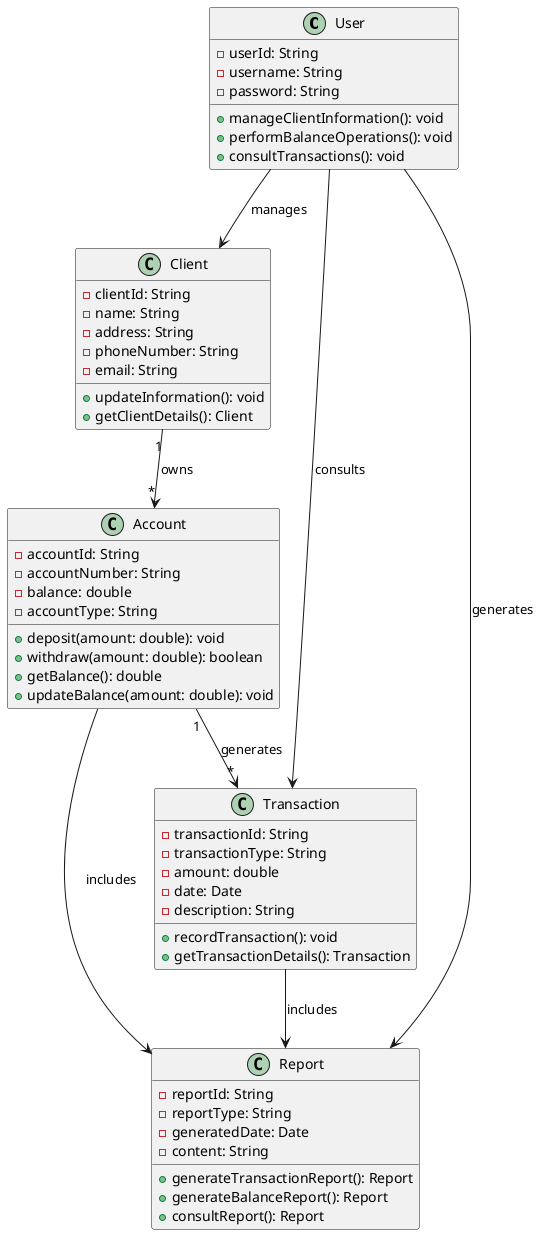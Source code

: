 @startuml
class User {
    - userId: String
    - username: String
    - password: String
    + manageClientInformation(): void
    + performBalanceOperations(): void
    + consultTransactions(): void
}

class Client {
    - clientId: String
    - name: String
    - address: String
    - phoneNumber: String
    - email: String
    + updateInformation(): void
    + getClientDetails(): Client
}

class Account {
    - accountId: String
    - accountNumber: String
    - balance: double
    - accountType: String
    + deposit(amount: double): void
    + withdraw(amount: double): boolean
    + getBalance(): double
    + updateBalance(amount: double): void
}

class Transaction {
    - transactionId: String
    - transactionType: String
    - amount: double
    - date: Date
    - description: String
    + recordTransaction(): void
    + getTransactionDetails(): Transaction
}

class Report {
    - reportId: String
    - reportType: String
    - generatedDate: Date
    - content: String
    + generateTransactionReport(): Report
    + generateBalanceReport(): Report
    + consultReport(): Report
}

User --> Client : manages
Client "1" --> "*" Account : owns
Account "1" --> "*" Transaction : generates
User --> Transaction : consults
User --> Report : generates
Transaction --> Report : includes
Account --> Report : includes
@enduml